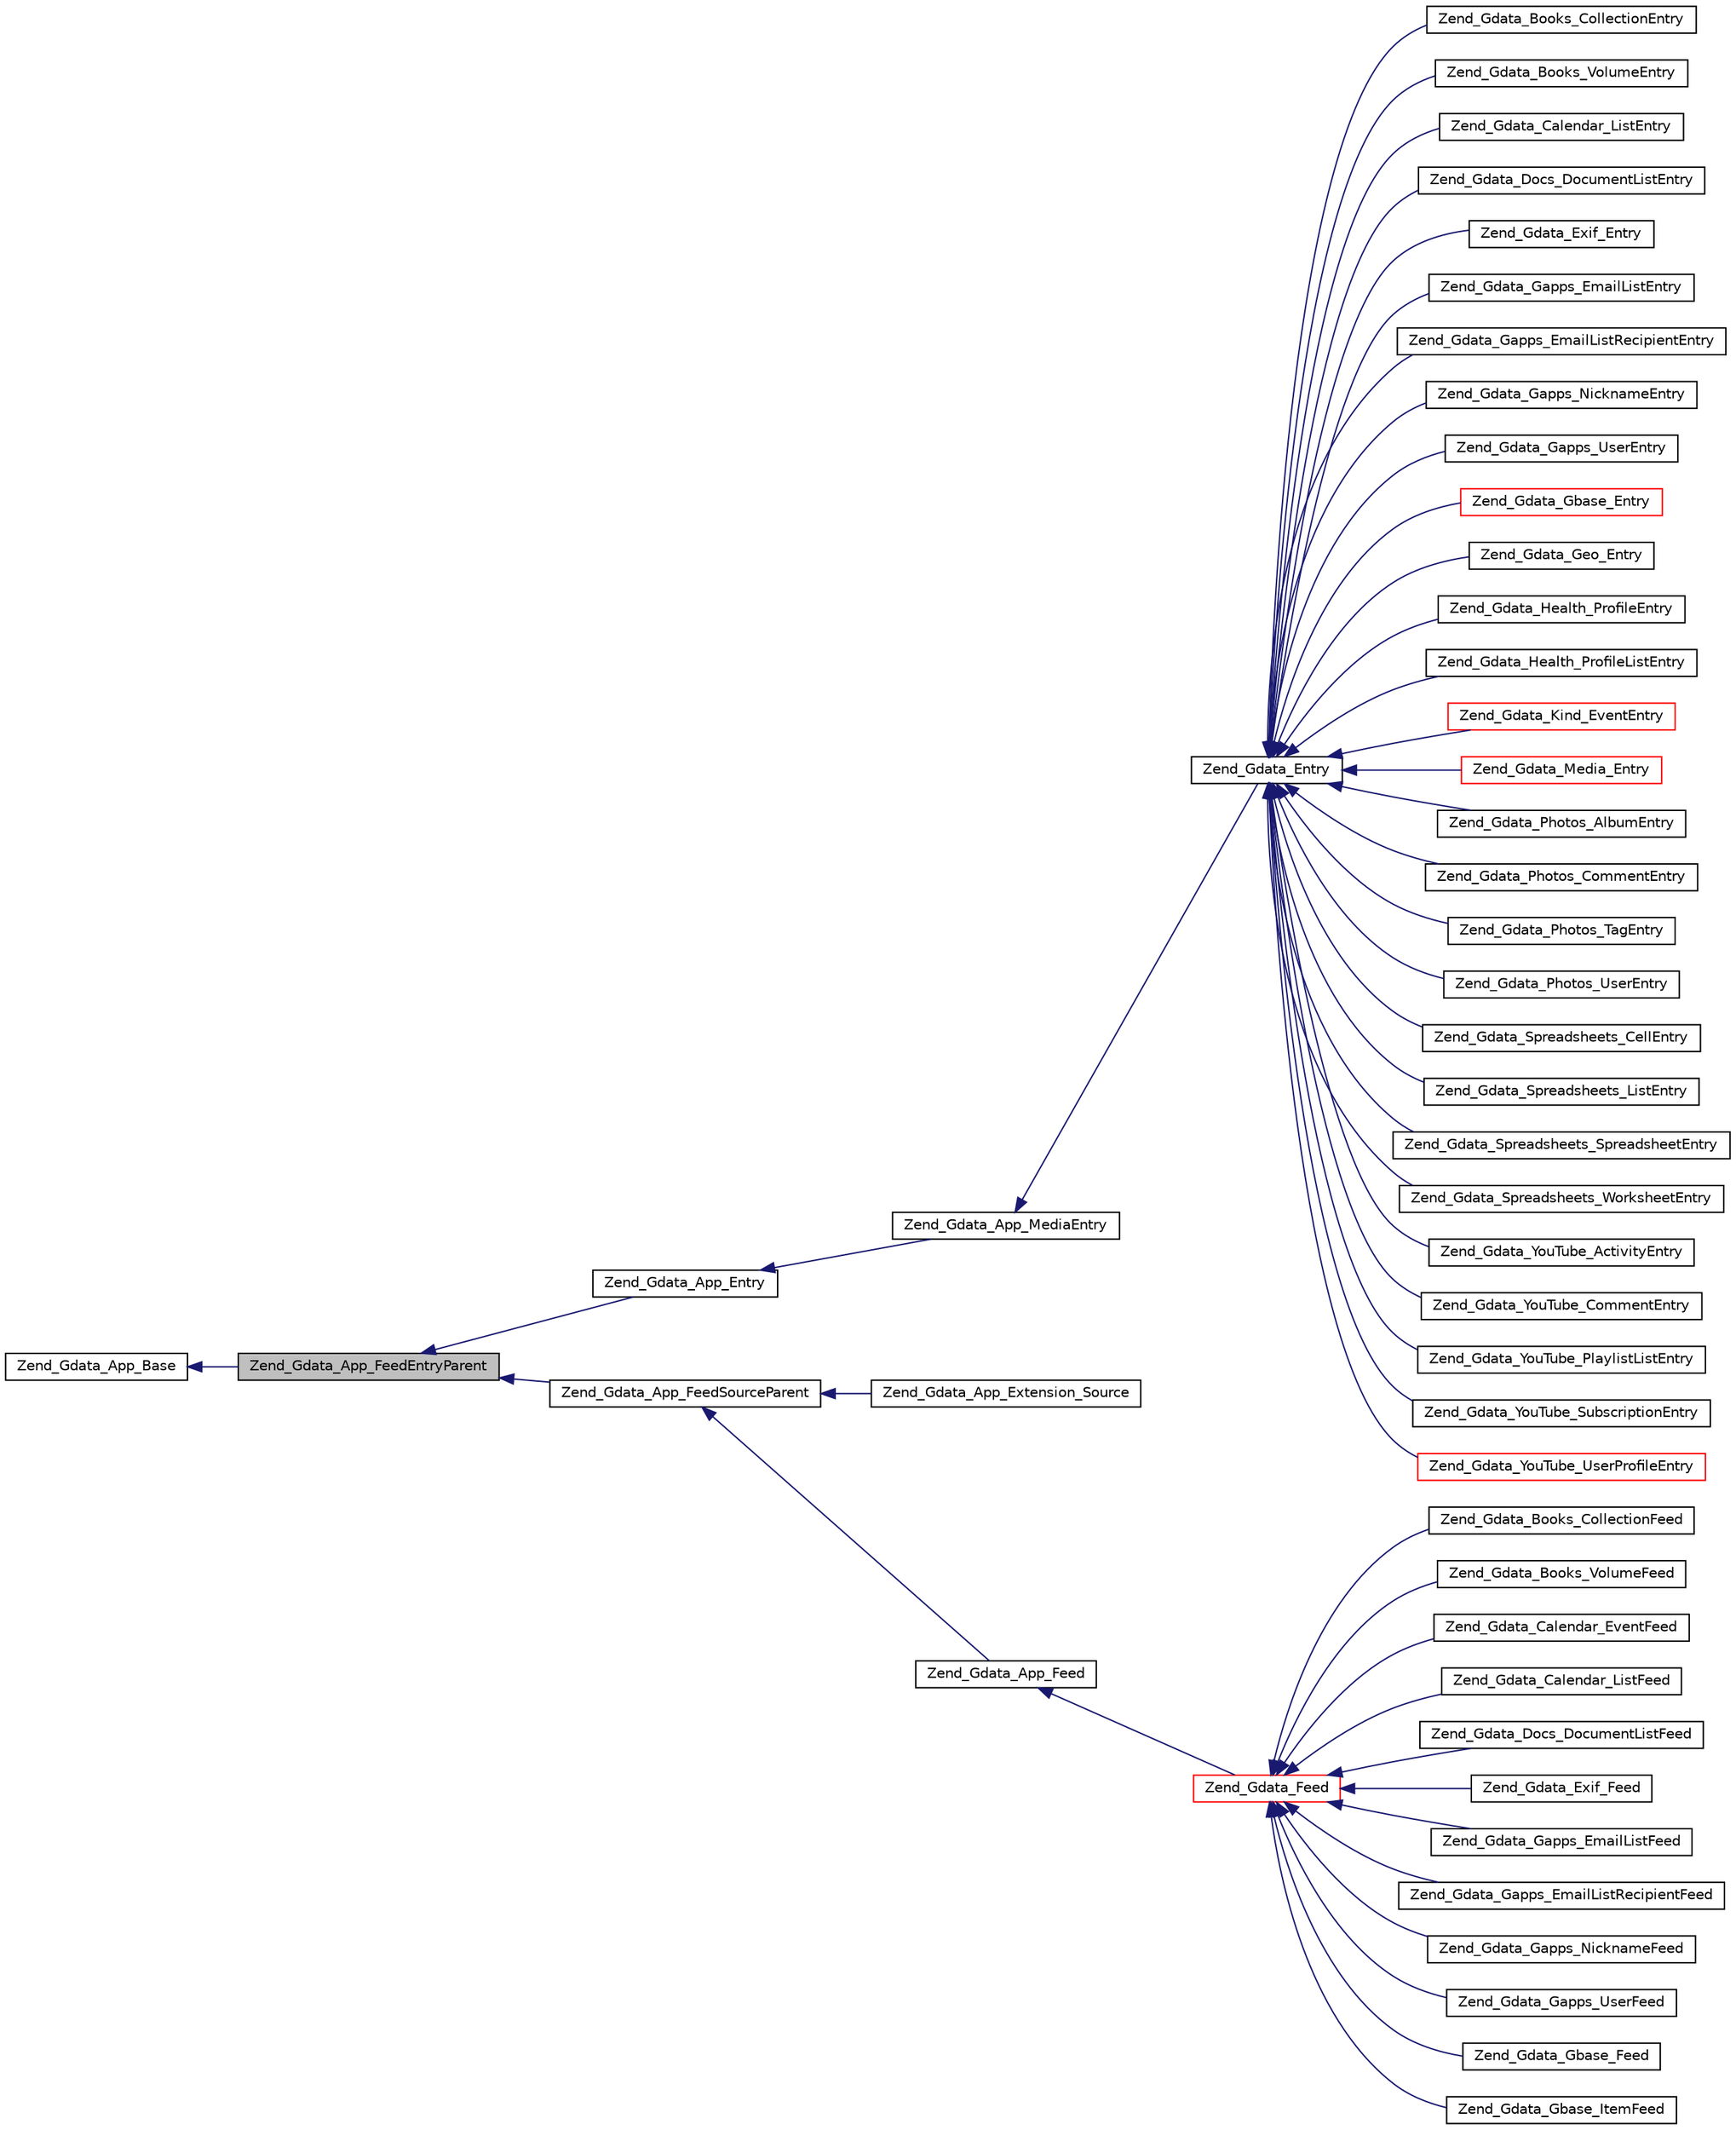 digraph G
{
  edge [fontname="Helvetica",fontsize="10",labelfontname="Helvetica",labelfontsize="10"];
  node [fontname="Helvetica",fontsize="10",shape=record];
  rankdir="LR";
  Node1 [label="Zend_Gdata_App_FeedEntryParent",height=0.2,width=0.4,color="black", fillcolor="grey75", style="filled" fontcolor="black"];
  Node2 -> Node1 [dir="back",color="midnightblue",fontsize="10",style="solid",fontname="Helvetica"];
  Node2 [label="Zend_Gdata_App_Base",height=0.2,width=0.4,color="black", fillcolor="white", style="filled",URL="$class_zend___gdata___app___base.html"];
  Node1 -> Node3 [dir="back",color="midnightblue",fontsize="10",style="solid",fontname="Helvetica"];
  Node3 [label="Zend_Gdata_App_Entry",height=0.2,width=0.4,color="black", fillcolor="white", style="filled",URL="$class_zend___gdata___app___entry.html"];
  Node3 -> Node4 [dir="back",color="midnightblue",fontsize="10",style="solid",fontname="Helvetica"];
  Node4 [label="Zend_Gdata_App_MediaEntry",height=0.2,width=0.4,color="black", fillcolor="white", style="filled",URL="$class_zend___gdata___app___media_entry.html"];
  Node4 -> Node5 [dir="back",color="midnightblue",fontsize="10",style="solid",fontname="Helvetica"];
  Node5 [label="Zend_Gdata_Entry",height=0.2,width=0.4,color="black", fillcolor="white", style="filled",URL="$class_zend___gdata___entry.html"];
  Node5 -> Node6 [dir="back",color="midnightblue",fontsize="10",style="solid",fontname="Helvetica"];
  Node6 [label="Zend_Gdata_Books_CollectionEntry",height=0.2,width=0.4,color="black", fillcolor="white", style="filled",URL="$class_zend___gdata___books___collection_entry.html"];
  Node5 -> Node7 [dir="back",color="midnightblue",fontsize="10",style="solid",fontname="Helvetica"];
  Node7 [label="Zend_Gdata_Books_VolumeEntry",height=0.2,width=0.4,color="black", fillcolor="white", style="filled",URL="$class_zend___gdata___books___volume_entry.html"];
  Node5 -> Node8 [dir="back",color="midnightblue",fontsize="10",style="solid",fontname="Helvetica"];
  Node8 [label="Zend_Gdata_Calendar_ListEntry",height=0.2,width=0.4,color="black", fillcolor="white", style="filled",URL="$class_zend___gdata___calendar___list_entry.html"];
  Node5 -> Node9 [dir="back",color="midnightblue",fontsize="10",style="solid",fontname="Helvetica"];
  Node9 [label="Zend_Gdata_Docs_DocumentListEntry",height=0.2,width=0.4,color="black", fillcolor="white", style="filled",URL="$class_zend___gdata___docs___document_list_entry.html"];
  Node5 -> Node10 [dir="back",color="midnightblue",fontsize="10",style="solid",fontname="Helvetica"];
  Node10 [label="Zend_Gdata_Exif_Entry",height=0.2,width=0.4,color="black", fillcolor="white", style="filled",URL="$class_zend___gdata___exif___entry.html"];
  Node5 -> Node11 [dir="back",color="midnightblue",fontsize="10",style="solid",fontname="Helvetica"];
  Node11 [label="Zend_Gdata_Gapps_EmailListEntry",height=0.2,width=0.4,color="black", fillcolor="white", style="filled",URL="$class_zend___gdata___gapps___email_list_entry.html"];
  Node5 -> Node12 [dir="back",color="midnightblue",fontsize="10",style="solid",fontname="Helvetica"];
  Node12 [label="Zend_Gdata_Gapps_EmailListRecipientEntry",height=0.2,width=0.4,color="black", fillcolor="white", style="filled",URL="$class_zend___gdata___gapps___email_list_recipient_entry.html"];
  Node5 -> Node13 [dir="back",color="midnightblue",fontsize="10",style="solid",fontname="Helvetica"];
  Node13 [label="Zend_Gdata_Gapps_NicknameEntry",height=0.2,width=0.4,color="black", fillcolor="white", style="filled",URL="$class_zend___gdata___gapps___nickname_entry.html"];
  Node5 -> Node14 [dir="back",color="midnightblue",fontsize="10",style="solid",fontname="Helvetica"];
  Node14 [label="Zend_Gdata_Gapps_UserEntry",height=0.2,width=0.4,color="black", fillcolor="white", style="filled",URL="$class_zend___gdata___gapps___user_entry.html"];
  Node5 -> Node15 [dir="back",color="midnightblue",fontsize="10",style="solid",fontname="Helvetica"];
  Node15 [label="Zend_Gdata_Gbase_Entry",height=0.2,width=0.4,color="red", fillcolor="white", style="filled",URL="$class_zend___gdata___gbase___entry.html"];
  Node5 -> Node16 [dir="back",color="midnightblue",fontsize="10",style="solid",fontname="Helvetica"];
  Node16 [label="Zend_Gdata_Geo_Entry",height=0.2,width=0.4,color="black", fillcolor="white", style="filled",URL="$class_zend___gdata___geo___entry.html"];
  Node5 -> Node17 [dir="back",color="midnightblue",fontsize="10",style="solid",fontname="Helvetica"];
  Node17 [label="Zend_Gdata_Health_ProfileEntry",height=0.2,width=0.4,color="black", fillcolor="white", style="filled",URL="$class_zend___gdata___health___profile_entry.html"];
  Node5 -> Node18 [dir="back",color="midnightblue",fontsize="10",style="solid",fontname="Helvetica"];
  Node18 [label="Zend_Gdata_Health_ProfileListEntry",height=0.2,width=0.4,color="black", fillcolor="white", style="filled",URL="$class_zend___gdata___health___profile_list_entry.html"];
  Node5 -> Node19 [dir="back",color="midnightblue",fontsize="10",style="solid",fontname="Helvetica"];
  Node19 [label="Zend_Gdata_Kind_EventEntry",height=0.2,width=0.4,color="red", fillcolor="white", style="filled",URL="$class_zend___gdata___kind___event_entry.html"];
  Node5 -> Node20 [dir="back",color="midnightblue",fontsize="10",style="solid",fontname="Helvetica"];
  Node20 [label="Zend_Gdata_Media_Entry",height=0.2,width=0.4,color="red", fillcolor="white", style="filled",URL="$class_zend___gdata___media___entry.html"];
  Node5 -> Node21 [dir="back",color="midnightblue",fontsize="10",style="solid",fontname="Helvetica"];
  Node21 [label="Zend_Gdata_Photos_AlbumEntry",height=0.2,width=0.4,color="black", fillcolor="white", style="filled",URL="$class_zend___gdata___photos___album_entry.html"];
  Node5 -> Node22 [dir="back",color="midnightblue",fontsize="10",style="solid",fontname="Helvetica"];
  Node22 [label="Zend_Gdata_Photos_CommentEntry",height=0.2,width=0.4,color="black", fillcolor="white", style="filled",URL="$class_zend___gdata___photos___comment_entry.html"];
  Node5 -> Node23 [dir="back",color="midnightblue",fontsize="10",style="solid",fontname="Helvetica"];
  Node23 [label="Zend_Gdata_Photos_TagEntry",height=0.2,width=0.4,color="black", fillcolor="white", style="filled",URL="$class_zend___gdata___photos___tag_entry.html"];
  Node5 -> Node24 [dir="back",color="midnightblue",fontsize="10",style="solid",fontname="Helvetica"];
  Node24 [label="Zend_Gdata_Photos_UserEntry",height=0.2,width=0.4,color="black", fillcolor="white", style="filled",URL="$class_zend___gdata___photos___user_entry.html"];
  Node5 -> Node25 [dir="back",color="midnightblue",fontsize="10",style="solid",fontname="Helvetica"];
  Node25 [label="Zend_Gdata_Spreadsheets_CellEntry",height=0.2,width=0.4,color="black", fillcolor="white", style="filled",URL="$class_zend___gdata___spreadsheets___cell_entry.html"];
  Node5 -> Node26 [dir="back",color="midnightblue",fontsize="10",style="solid",fontname="Helvetica"];
  Node26 [label="Zend_Gdata_Spreadsheets_ListEntry",height=0.2,width=0.4,color="black", fillcolor="white", style="filled",URL="$class_zend___gdata___spreadsheets___list_entry.html"];
  Node5 -> Node27 [dir="back",color="midnightblue",fontsize="10",style="solid",fontname="Helvetica"];
  Node27 [label="Zend_Gdata_Spreadsheets_SpreadsheetEntry",height=0.2,width=0.4,color="black", fillcolor="white", style="filled",URL="$class_zend___gdata___spreadsheets___spreadsheet_entry.html"];
  Node5 -> Node28 [dir="back",color="midnightblue",fontsize="10",style="solid",fontname="Helvetica"];
  Node28 [label="Zend_Gdata_Spreadsheets_WorksheetEntry",height=0.2,width=0.4,color="black", fillcolor="white", style="filled",URL="$class_zend___gdata___spreadsheets___worksheet_entry.html"];
  Node5 -> Node29 [dir="back",color="midnightblue",fontsize="10",style="solid",fontname="Helvetica"];
  Node29 [label="Zend_Gdata_YouTube_ActivityEntry",height=0.2,width=0.4,color="black", fillcolor="white", style="filled",URL="$class_zend___gdata___you_tube___activity_entry.html"];
  Node5 -> Node30 [dir="back",color="midnightblue",fontsize="10",style="solid",fontname="Helvetica"];
  Node30 [label="Zend_Gdata_YouTube_CommentEntry",height=0.2,width=0.4,color="black", fillcolor="white", style="filled",URL="$class_zend___gdata___you_tube___comment_entry.html"];
  Node5 -> Node31 [dir="back",color="midnightblue",fontsize="10",style="solid",fontname="Helvetica"];
  Node31 [label="Zend_Gdata_YouTube_PlaylistListEntry",height=0.2,width=0.4,color="black", fillcolor="white", style="filled",URL="$class_zend___gdata___you_tube___playlist_list_entry.html"];
  Node5 -> Node32 [dir="back",color="midnightblue",fontsize="10",style="solid",fontname="Helvetica"];
  Node32 [label="Zend_Gdata_YouTube_SubscriptionEntry",height=0.2,width=0.4,color="black", fillcolor="white", style="filled",URL="$class_zend___gdata___you_tube___subscription_entry.html"];
  Node5 -> Node33 [dir="back",color="midnightblue",fontsize="10",style="solid",fontname="Helvetica"];
  Node33 [label="Zend_Gdata_YouTube_UserProfileEntry",height=0.2,width=0.4,color="red", fillcolor="white", style="filled",URL="$class_zend___gdata___you_tube___user_profile_entry.html"];
  Node1 -> Node34 [dir="back",color="midnightblue",fontsize="10",style="solid",fontname="Helvetica"];
  Node34 [label="Zend_Gdata_App_FeedSourceParent",height=0.2,width=0.4,color="black", fillcolor="white", style="filled",URL="$class_zend___gdata___app___feed_source_parent.html"];
  Node34 -> Node35 [dir="back",color="midnightblue",fontsize="10",style="solid",fontname="Helvetica"];
  Node35 [label="Zend_Gdata_App_Extension_Source",height=0.2,width=0.4,color="black", fillcolor="white", style="filled",URL="$class_zend___gdata___app___extension___source.html"];
  Node34 -> Node36 [dir="back",color="midnightblue",fontsize="10",style="solid",fontname="Helvetica"];
  Node36 [label="Zend_Gdata_App_Feed",height=0.2,width=0.4,color="black", fillcolor="white", style="filled",URL="$class_zend___gdata___app___feed.html"];
  Node36 -> Node37 [dir="back",color="midnightblue",fontsize="10",style="solid",fontname="Helvetica"];
  Node37 [label="Zend_Gdata_Feed",height=0.2,width=0.4,color="red", fillcolor="white", style="filled",URL="$class_zend___gdata___feed.html"];
  Node37 -> Node38 [dir="back",color="midnightblue",fontsize="10",style="solid",fontname="Helvetica"];
  Node38 [label="Zend_Gdata_Books_CollectionFeed",height=0.2,width=0.4,color="black", fillcolor="white", style="filled",URL="$class_zend___gdata___books___collection_feed.html"];
  Node37 -> Node39 [dir="back",color="midnightblue",fontsize="10",style="solid",fontname="Helvetica"];
  Node39 [label="Zend_Gdata_Books_VolumeFeed",height=0.2,width=0.4,color="black", fillcolor="white", style="filled",URL="$class_zend___gdata___books___volume_feed.html"];
  Node37 -> Node40 [dir="back",color="midnightblue",fontsize="10",style="solid",fontname="Helvetica"];
  Node40 [label="Zend_Gdata_Calendar_EventFeed",height=0.2,width=0.4,color="black", fillcolor="white", style="filled",URL="$class_zend___gdata___calendar___event_feed.html"];
  Node37 -> Node41 [dir="back",color="midnightblue",fontsize="10",style="solid",fontname="Helvetica"];
  Node41 [label="Zend_Gdata_Calendar_ListFeed",height=0.2,width=0.4,color="black", fillcolor="white", style="filled",URL="$class_zend___gdata___calendar___list_feed.html"];
  Node37 -> Node42 [dir="back",color="midnightblue",fontsize="10",style="solid",fontname="Helvetica"];
  Node42 [label="Zend_Gdata_Docs_DocumentListFeed",height=0.2,width=0.4,color="black", fillcolor="white", style="filled",URL="$class_zend___gdata___docs___document_list_feed.html"];
  Node37 -> Node43 [dir="back",color="midnightblue",fontsize="10",style="solid",fontname="Helvetica"];
  Node43 [label="Zend_Gdata_Exif_Feed",height=0.2,width=0.4,color="black", fillcolor="white", style="filled",URL="$class_zend___gdata___exif___feed.html"];
  Node37 -> Node44 [dir="back",color="midnightblue",fontsize="10",style="solid",fontname="Helvetica"];
  Node44 [label="Zend_Gdata_Gapps_EmailListFeed",height=0.2,width=0.4,color="black", fillcolor="white", style="filled",URL="$class_zend___gdata___gapps___email_list_feed.html"];
  Node37 -> Node45 [dir="back",color="midnightblue",fontsize="10",style="solid",fontname="Helvetica"];
  Node45 [label="Zend_Gdata_Gapps_EmailListRecipientFeed",height=0.2,width=0.4,color="black", fillcolor="white", style="filled",URL="$class_zend___gdata___gapps___email_list_recipient_feed.html"];
  Node37 -> Node46 [dir="back",color="midnightblue",fontsize="10",style="solid",fontname="Helvetica"];
  Node46 [label="Zend_Gdata_Gapps_NicknameFeed",height=0.2,width=0.4,color="black", fillcolor="white", style="filled",URL="$class_zend___gdata___gapps___nickname_feed.html"];
  Node37 -> Node47 [dir="back",color="midnightblue",fontsize="10",style="solid",fontname="Helvetica"];
  Node47 [label="Zend_Gdata_Gapps_UserFeed",height=0.2,width=0.4,color="black", fillcolor="white", style="filled",URL="$class_zend___gdata___gapps___user_feed.html"];
  Node37 -> Node48 [dir="back",color="midnightblue",fontsize="10",style="solid",fontname="Helvetica"];
  Node48 [label="Zend_Gdata_Gbase_Feed",height=0.2,width=0.4,color="black", fillcolor="white", style="filled",URL="$class_zend___gdata___gbase___feed.html"];
  Node37 -> Node49 [dir="back",color="midnightblue",fontsize="10",style="solid",fontname="Helvetica"];
  Node49 [label="Zend_Gdata_Gbase_ItemFeed",height=0.2,width=0.4,color="black", fillcolor="white", style="filled",URL="$class_zend___gdata___gbase___item_feed.html"];
}
